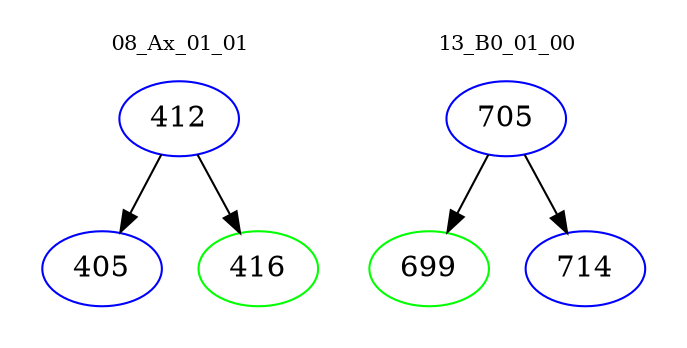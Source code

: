 digraph{
subgraph cluster_0 {
color = white
label = "08_Ax_01_01";
fontsize=10;
T0_412 [label="412", color="blue"]
T0_412 -> T0_405 [color="black"]
T0_405 [label="405", color="blue"]
T0_412 -> T0_416 [color="black"]
T0_416 [label="416", color="green"]
}
subgraph cluster_1 {
color = white
label = "13_B0_01_00";
fontsize=10;
T1_705 [label="705", color="blue"]
T1_705 -> T1_699 [color="black"]
T1_699 [label="699", color="green"]
T1_705 -> T1_714 [color="black"]
T1_714 [label="714", color="blue"]
}
}
